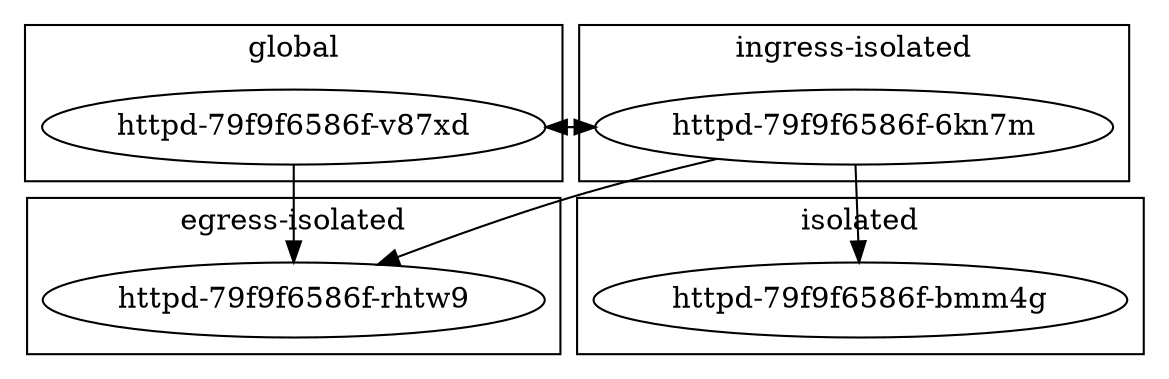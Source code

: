 digraph podNetwork {
  subgraph cluster_1 {
    "httpd-79f9f6586f-v87xd";
    label = "global"
  }
  subgraph cluster_2 {
    "httpd-79f9f6586f-6kn7m";
    label = "ingress-isolated"
  }
  subgraph cluster_3 {
    "httpd-79f9f6586f-bmm4g";
    label = "isolated"
  }
  subgraph cluster_4 {
    "httpd-79f9f6586f-rhtw9";
    label = "egress-isolated"
  }
  "httpd-79f9f6586f-v87xd" -> "httpd-79f9f6586f-rhtw9";
  "httpd-79f9f6586f-v87xd" -> "httpd-79f9f6586f-6kn7m";
  "httpd-79f9f6586f-6kn7m" -> "httpd-79f9f6586f-rhtw9";
  "httpd-79f9f6586f-6kn7m" -> "httpd-79f9f6586f-v87xd";
  "httpd-79f9f6586f-6kn7m" -> "httpd-79f9f6586f-bmm4g";
}

